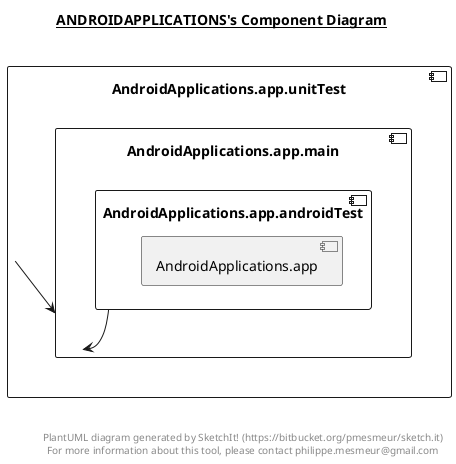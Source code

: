 @startuml

title __ANDROIDAPPLICATIONS's Component Diagram__\n

  component "AndroidApplications.app.unitTest" {
        [AndroidApplications.app.main]
    component "AndroidApplications.app.main" {
          [AndroidApplications.app.androidTest]
      component "AndroidApplications.app.androidTest" {
            [AndroidApplications.app]
      }


    }


  }


  [AndroidApplications.app.androidTest] --> [AndroidApplications.app.main]
  [AndroidApplications.app.unitTest] --> [AndroidApplications.app.main]


right footer


PlantUML diagram generated by SketchIt! (https://bitbucket.org/pmesmeur/sketch.it)
For more information about this tool, please contact philippe.mesmeur@gmail.com
endfooter

@enduml
